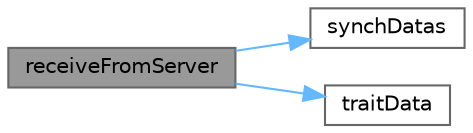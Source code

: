 digraph "receiveFromServer"
{
 // LATEX_PDF_SIZE
  bgcolor="transparent";
  edge [fontname=Helvetica,fontsize=10,labelfontname=Helvetica,labelfontsize=10];
  node [fontname=Helvetica,fontsize=10,shape=box,height=0.2,width=0.4];
  rankdir="LR";
  Node1 [label="receiveFromServer",height=0.2,width=0.4,color="gray40", fillcolor="grey60", style="filled", fontcolor="black",tooltip=" "];
  Node1 -> Node2 [color="steelblue1",style="solid"];
  Node2 [label="synchDatas",height=0.2,width=0.4,color="grey40", fillcolor="white", style="filled",URL="$main_8c.html#a734d34007877ed5938e58dccb669ba96",tooltip="Récupère les données depuis le socket client."];
  Node1 -> Node3 [color="steelblue1",style="solid"];
  Node3 [label="traitData",height=0.2,width=0.4,color="grey40", fillcolor="white", style="filled",URL="$client_8c.html#a5db5e79b1f9efa79675000da17beacfb",tooltip=" "];
}
